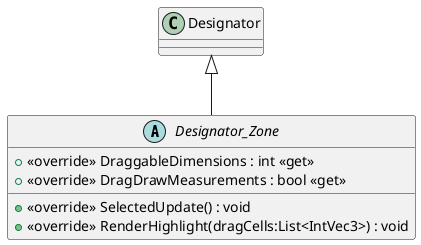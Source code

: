 @startuml
abstract class Designator_Zone {
    + <<override>> DraggableDimensions : int <<get>>
    + <<override>> DragDrawMeasurements : bool <<get>>
    + <<override>> SelectedUpdate() : void
    + <<override>> RenderHighlight(dragCells:List<IntVec3>) : void
}
Designator <|-- Designator_Zone
@enduml
